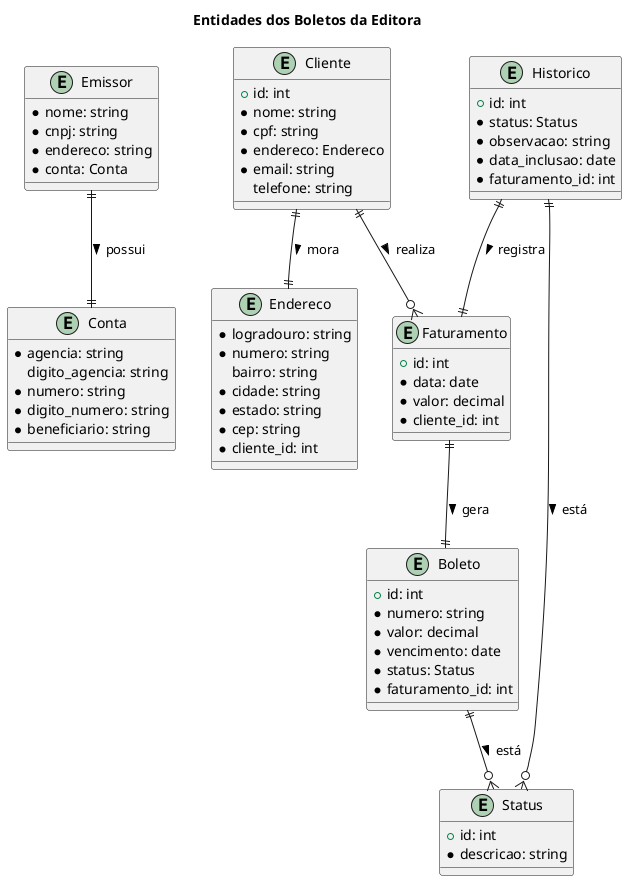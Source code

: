 @startuml Entidades
title Entidades dos Boletos da Editora

entity Emissor {
    *nome: string
    *cnpj: string
    *endereco: string
    *conta: Conta    
}

entity Cliente {
    +id: int
    *nome: string
    *cpf: string
    *endereco: Endereco        
    *email: string
    telefone: string
}

entity Faturamento {
    +id: int
    *data: date
    *valor: decimal
    *cliente_id: int
}

entity Boleto {
    +id: int
    *numero: string
    *valor: decimal
    *vencimento: date
    *status: Status
    *faturamento_id: int
}

entity Historico {
    +id: int
    *status: Status
    *observacao: string
    *data_inclusao: date
    *faturamento_id: int
}

entity Endereco {
    *logradouro: string
    *numero: string
    bairro: string
    *cidade: string
    *estado: string
    *cep: string
    *cliente_id: int
}

entity Conta {
    *agencia: string
    digito_agencia: string
    *numero: string
    *digito_numero: string
    *beneficiario: string
}

entity Status {
    +id: int
    *descricao: string
}

Emissor ||--|| Conta : possui >
Cliente ||--|| Endereco : mora >
Cliente ||--o{ Faturamento : realiza >
Faturamento ||--|| Boleto : gera >
Boleto ||--o{ Status : está >
Historico ||--|| Faturamento : registra >
Historico||--o{ Status : está >

@enduml